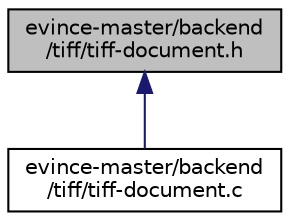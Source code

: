 digraph "evince-master/backend/tiff/tiff-document.h"
{
  edge [fontname="Helvetica",fontsize="10",labelfontname="Helvetica",labelfontsize="10"];
  node [fontname="Helvetica",fontsize="10",shape=record];
  Node1 [label="evince-master/backend\l/tiff/tiff-document.h",height=0.2,width=0.4,color="black", fillcolor="grey75", style="filled" fontcolor="black"];
  Node1 -> Node2 [dir="back",color="midnightblue",fontsize="10",style="solid",fontname="Helvetica"];
  Node2 [label="evince-master/backend\l/tiff/tiff-document.c",height=0.2,width=0.4,color="black", fillcolor="white", style="filled",URL="$d3/d8a/tiff-document_8c.html"];
}
